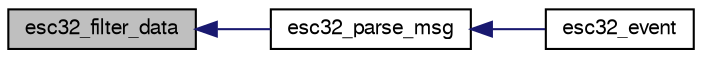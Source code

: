 digraph "esc32_filter_data"
{
  edge [fontname="FreeSans",fontsize="10",labelfontname="FreeSans",labelfontsize="10"];
  node [fontname="FreeSans",fontsize="10",shape=record];
  rankdir="LR";
  Node1 [label="esc32_filter_data",height=0.2,width=0.4,color="black", fillcolor="grey75", style="filled", fontcolor="black"];
  Node1 -> Node2 [dir="back",color="midnightblue",fontsize="10",style="solid",fontname="FreeSans"];
  Node2 [label="esc32_parse_msg",height=0.2,width=0.4,color="black", fillcolor="white", style="filled",URL="$esc32_8c.html#a6791b2b81802d97f5f5fdbfe80bd3b2f"];
  Node2 -> Node3 [dir="back",color="midnightblue",fontsize="10",style="solid",fontname="FreeSans"];
  Node3 [label="esc32_event",height=0.2,width=0.4,color="black", fillcolor="white", style="filled",URL="$esc32_8h.html#a7c74e9b94efb3f864dd51885fa5362ff"];
}
